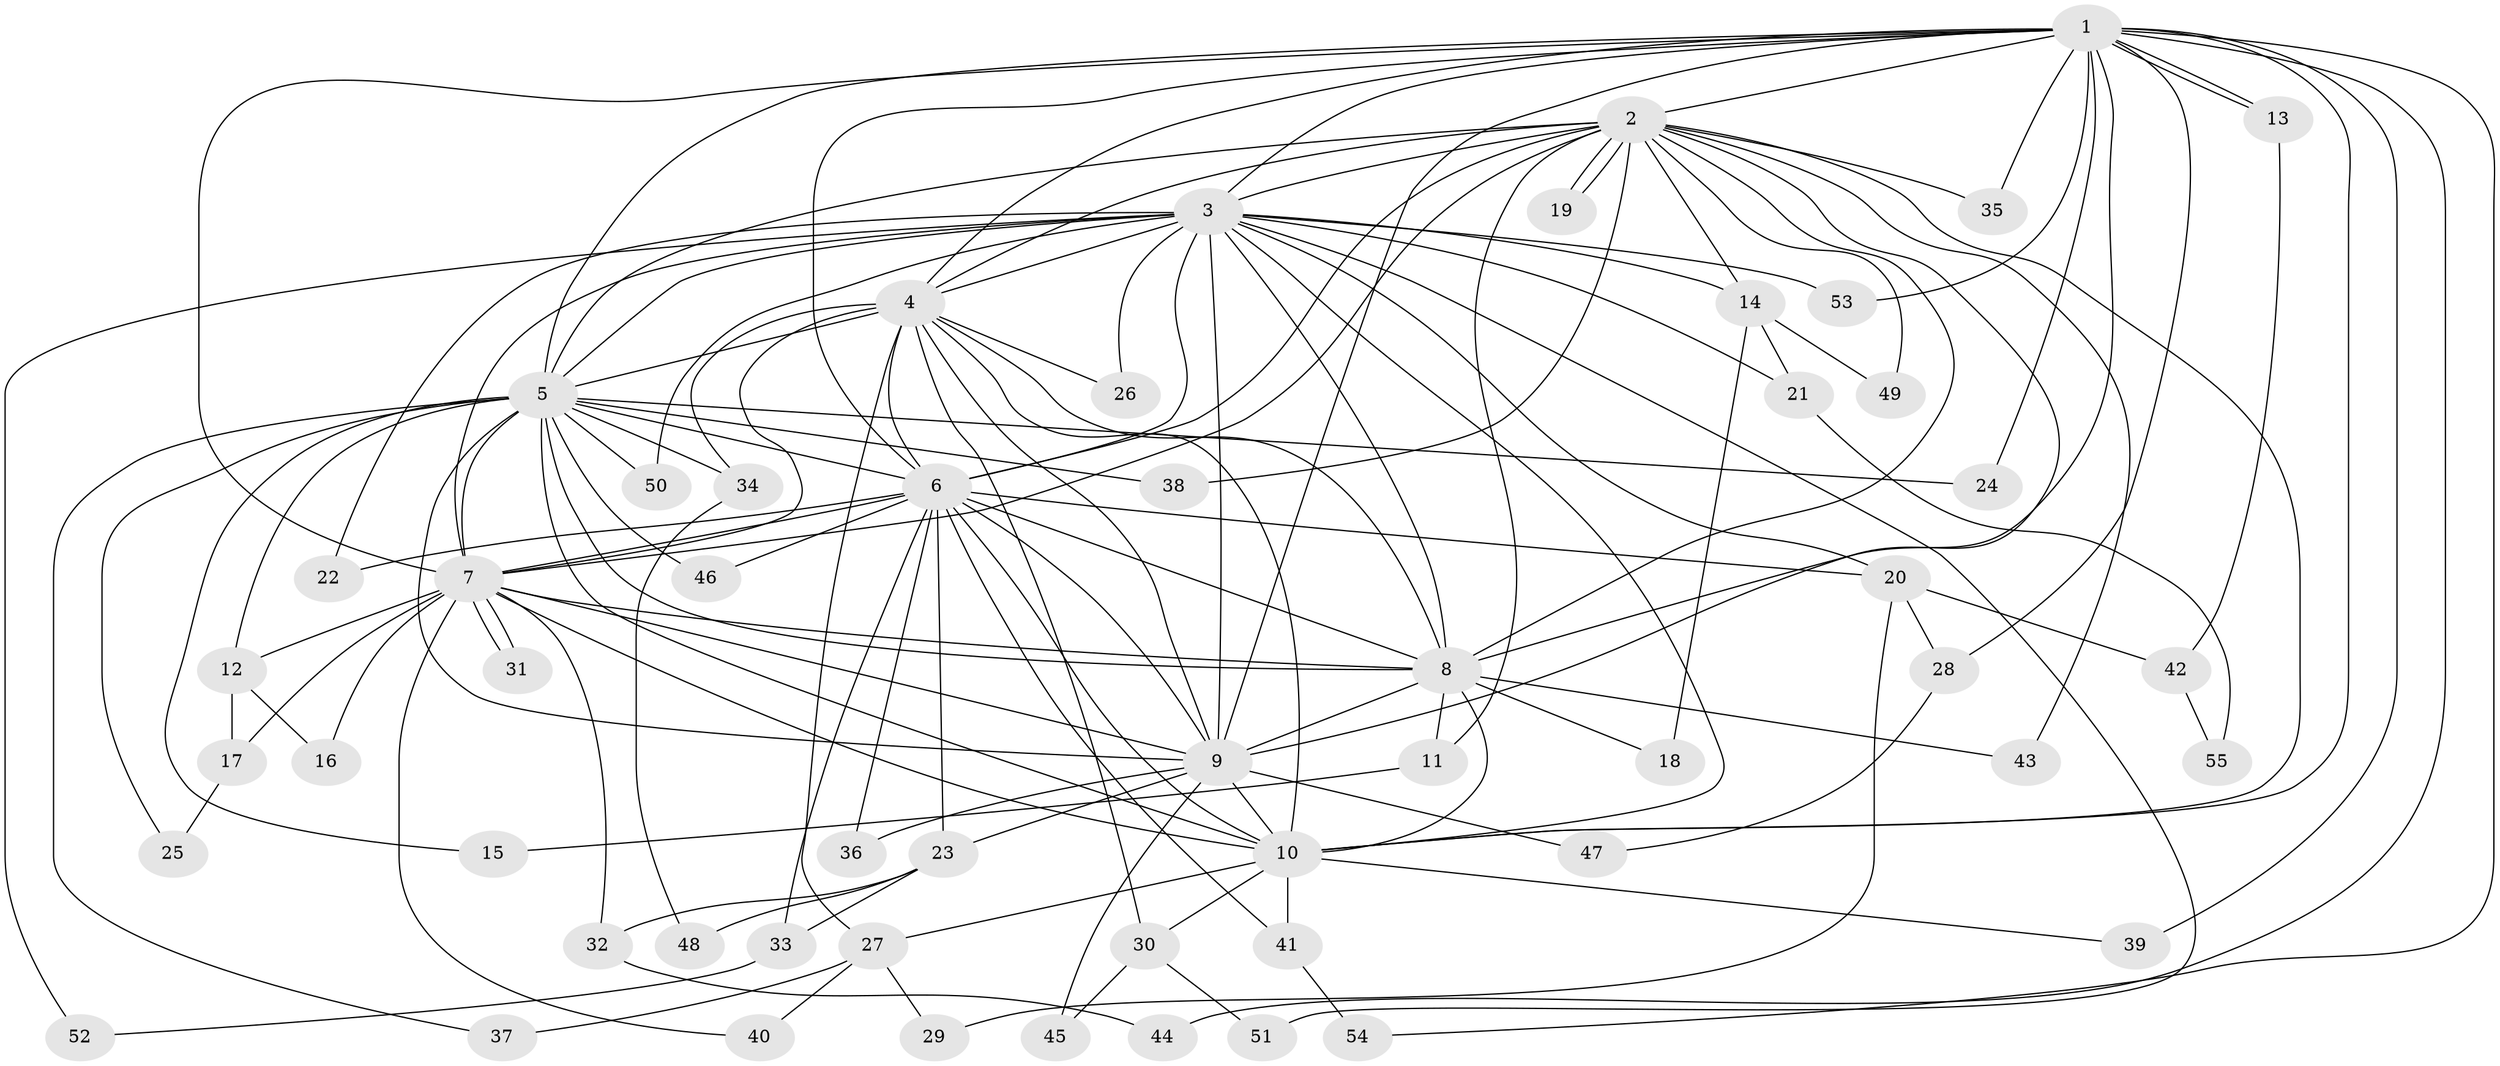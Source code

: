 // coarse degree distribution, {17: 0.02631578947368421, 16: 0.02631578947368421, 10: 0.05263157894736842, 11: 0.02631578947368421, 2: 0.5263157894736842, 1: 0.13157894736842105, 4: 0.07894736842105263, 3: 0.13157894736842105}
// Generated by graph-tools (version 1.1) at 2025/46/03/04/25 21:46:53]
// undirected, 55 vertices, 135 edges
graph export_dot {
graph [start="1"]
  node [color=gray90,style=filled];
  1;
  2;
  3;
  4;
  5;
  6;
  7;
  8;
  9;
  10;
  11;
  12;
  13;
  14;
  15;
  16;
  17;
  18;
  19;
  20;
  21;
  22;
  23;
  24;
  25;
  26;
  27;
  28;
  29;
  30;
  31;
  32;
  33;
  34;
  35;
  36;
  37;
  38;
  39;
  40;
  41;
  42;
  43;
  44;
  45;
  46;
  47;
  48;
  49;
  50;
  51;
  52;
  53;
  54;
  55;
  1 -- 2;
  1 -- 3;
  1 -- 4;
  1 -- 5;
  1 -- 6;
  1 -- 7;
  1 -- 8;
  1 -- 9;
  1 -- 10;
  1 -- 13;
  1 -- 13;
  1 -- 24;
  1 -- 28;
  1 -- 35;
  1 -- 39;
  1 -- 44;
  1 -- 53;
  1 -- 54;
  2 -- 3;
  2 -- 4;
  2 -- 5;
  2 -- 6;
  2 -- 7;
  2 -- 8;
  2 -- 9;
  2 -- 10;
  2 -- 11;
  2 -- 14;
  2 -- 19;
  2 -- 19;
  2 -- 35;
  2 -- 38;
  2 -- 43;
  2 -- 49;
  3 -- 4;
  3 -- 5;
  3 -- 6;
  3 -- 7;
  3 -- 8;
  3 -- 9;
  3 -- 10;
  3 -- 14;
  3 -- 20;
  3 -- 21;
  3 -- 22;
  3 -- 26;
  3 -- 50;
  3 -- 51;
  3 -- 52;
  3 -- 53;
  4 -- 5;
  4 -- 6;
  4 -- 7;
  4 -- 8;
  4 -- 9;
  4 -- 10;
  4 -- 26;
  4 -- 27;
  4 -- 30;
  4 -- 34;
  5 -- 6;
  5 -- 7;
  5 -- 8;
  5 -- 9;
  5 -- 10;
  5 -- 12;
  5 -- 15;
  5 -- 24;
  5 -- 25;
  5 -- 34;
  5 -- 37;
  5 -- 38;
  5 -- 46;
  5 -- 50;
  6 -- 7;
  6 -- 8;
  6 -- 9;
  6 -- 10;
  6 -- 20;
  6 -- 22;
  6 -- 23;
  6 -- 33;
  6 -- 36;
  6 -- 41;
  6 -- 46;
  7 -- 8;
  7 -- 9;
  7 -- 10;
  7 -- 12;
  7 -- 16;
  7 -- 17;
  7 -- 31;
  7 -- 31;
  7 -- 32;
  7 -- 40;
  8 -- 9;
  8 -- 10;
  8 -- 11;
  8 -- 18;
  8 -- 43;
  9 -- 10;
  9 -- 23;
  9 -- 36;
  9 -- 45;
  9 -- 47;
  10 -- 27;
  10 -- 30;
  10 -- 39;
  10 -- 41;
  11 -- 15;
  12 -- 16;
  12 -- 17;
  13 -- 42;
  14 -- 18;
  14 -- 21;
  14 -- 49;
  17 -- 25;
  20 -- 28;
  20 -- 29;
  20 -- 42;
  21 -- 55;
  23 -- 32;
  23 -- 33;
  23 -- 48;
  27 -- 29;
  27 -- 37;
  27 -- 40;
  28 -- 47;
  30 -- 45;
  30 -- 51;
  32 -- 44;
  33 -- 52;
  34 -- 48;
  41 -- 54;
  42 -- 55;
}
